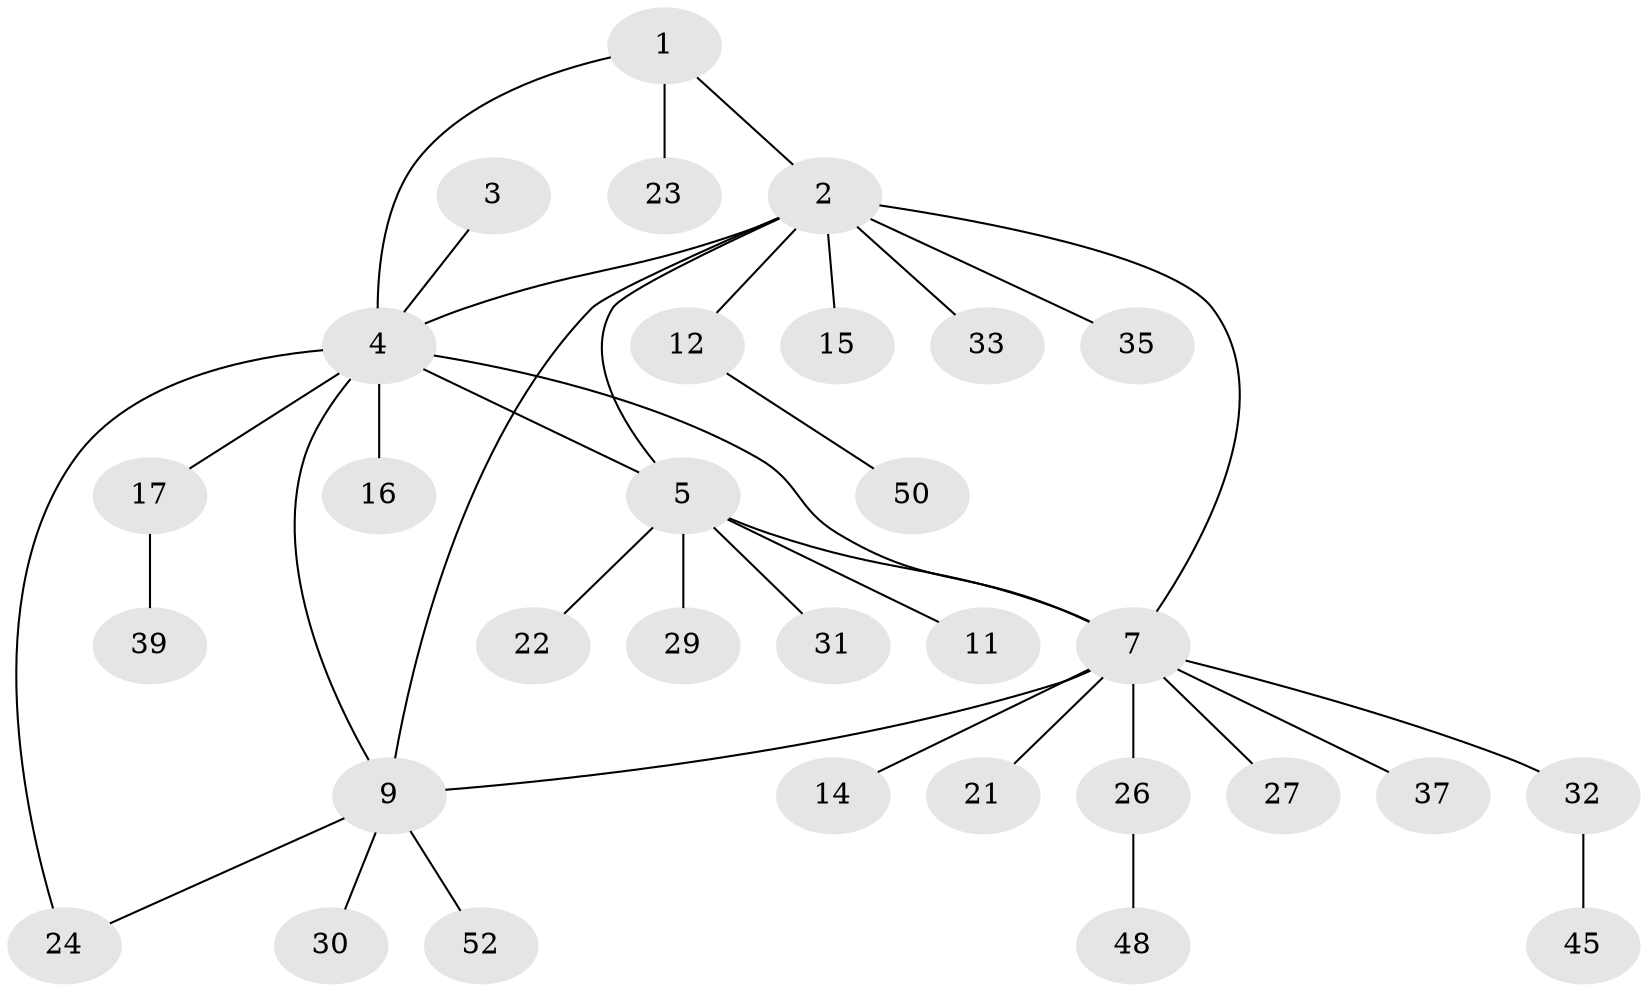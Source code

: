 // original degree distribution, {3: 0.038461538461538464, 5: 0.038461538461538464, 4: 0.057692307692307696, 10: 0.019230769230769232, 9: 0.019230769230769232, 7: 0.038461538461538464, 6: 0.038461538461538464, 1: 0.5192307692307693, 2: 0.23076923076923078}
// Generated by graph-tools (version 1.1) at 2025/19/03/04/25 18:19:44]
// undirected, 31 vertices, 37 edges
graph export_dot {
graph [start="1"]
  node [color=gray90,style=filled];
  1;
  2 [super="+6"];
  3 [super="+38+34+28"];
  4 [super="+19"];
  5 [super="+20+44"];
  7 [super="+13+8+18"];
  9;
  11;
  12;
  14;
  15;
  16;
  17;
  21 [super="+25"];
  22;
  23;
  24;
  26;
  27;
  29;
  30 [super="+36"];
  31;
  32;
  33;
  35;
  37;
  39;
  45 [super="+49"];
  48;
  50;
  52;
  1 -- 2;
  1 -- 4;
  1 -- 23;
  2 -- 33;
  2 -- 35;
  2 -- 4;
  2 -- 5;
  2 -- 9;
  2 -- 12;
  2 -- 15;
  2 -- 7 [weight=2];
  3 -- 4;
  4 -- 5;
  4 -- 9;
  4 -- 16;
  4 -- 17;
  4 -- 24;
  4 -- 7;
  5 -- 7 [weight=2];
  5 -- 11;
  5 -- 22;
  5 -- 29;
  5 -- 31;
  7 -- 9;
  7 -- 26 [weight=2];
  7 -- 27;
  7 -- 21;
  7 -- 14;
  7 -- 32;
  7 -- 37;
  9 -- 24;
  9 -- 30;
  9 -- 52;
  12 -- 50;
  17 -- 39;
  26 -- 48;
  32 -- 45;
}
